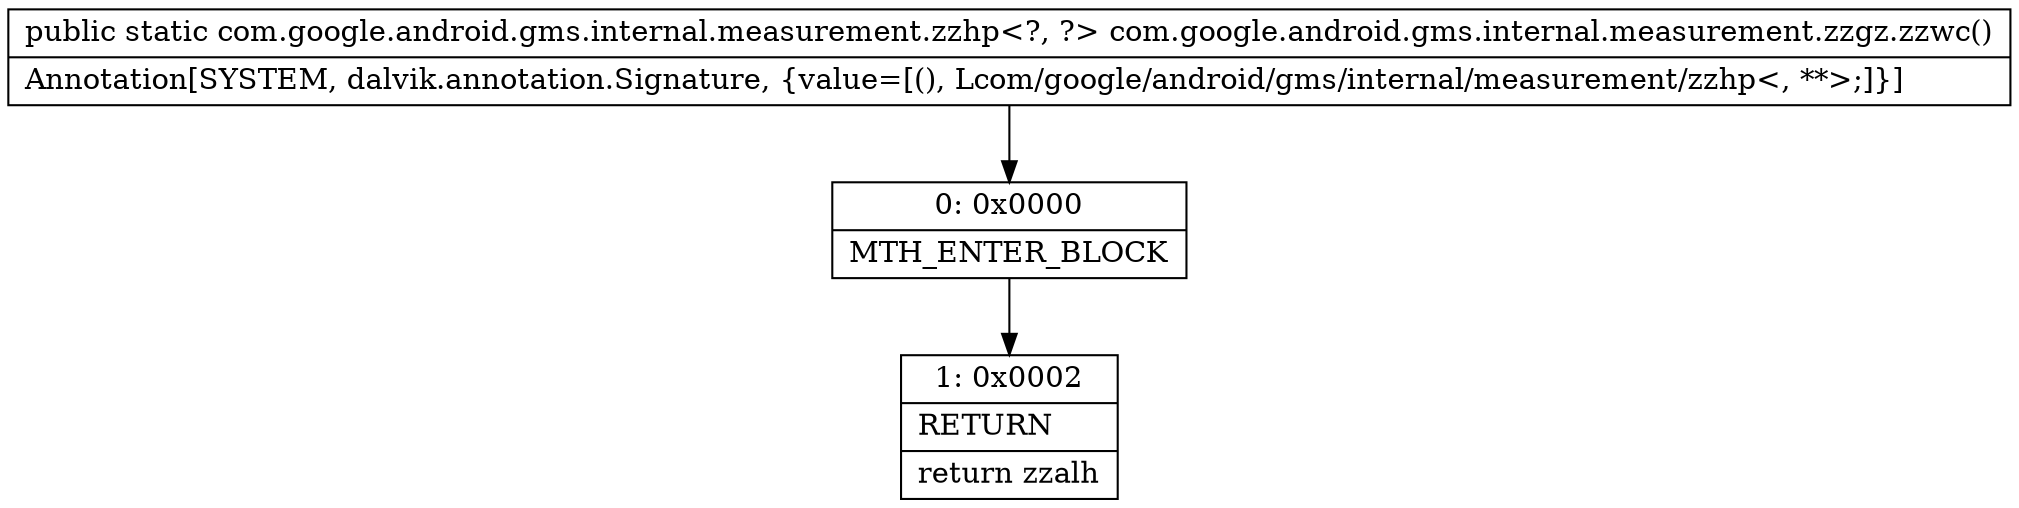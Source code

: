 digraph "CFG forcom.google.android.gms.internal.measurement.zzgz.zzwc()Lcom\/google\/android\/gms\/internal\/measurement\/zzhp;" {
Node_0 [shape=record,label="{0\:\ 0x0000|MTH_ENTER_BLOCK\l}"];
Node_1 [shape=record,label="{1\:\ 0x0002|RETURN\l|return zzalh\l}"];
MethodNode[shape=record,label="{public static com.google.android.gms.internal.measurement.zzhp\<?, ?\> com.google.android.gms.internal.measurement.zzgz.zzwc()  | Annotation[SYSTEM, dalvik.annotation.Signature, \{value=[(), Lcom\/google\/android\/gms\/internal\/measurement\/zzhp\<, **\>;]\}]\l}"];
MethodNode -> Node_0;
Node_0 -> Node_1;
}

